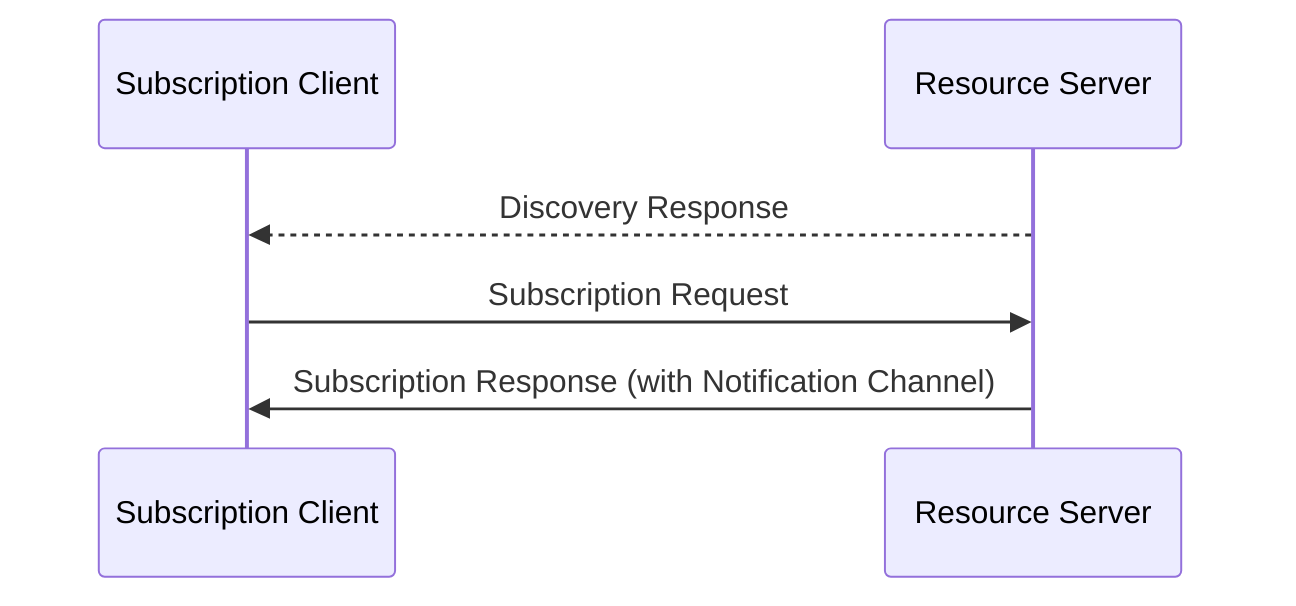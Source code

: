 sequenceDiagram
  participant Subscription Client
  participant Resource Server

  Resource Server -->> Subscription Client: Discovery Response
  Subscription Client ->> Resource Server: Subscription Request
  Resource Server ->> Subscription Client: Subscription Response (with Notification Channel)